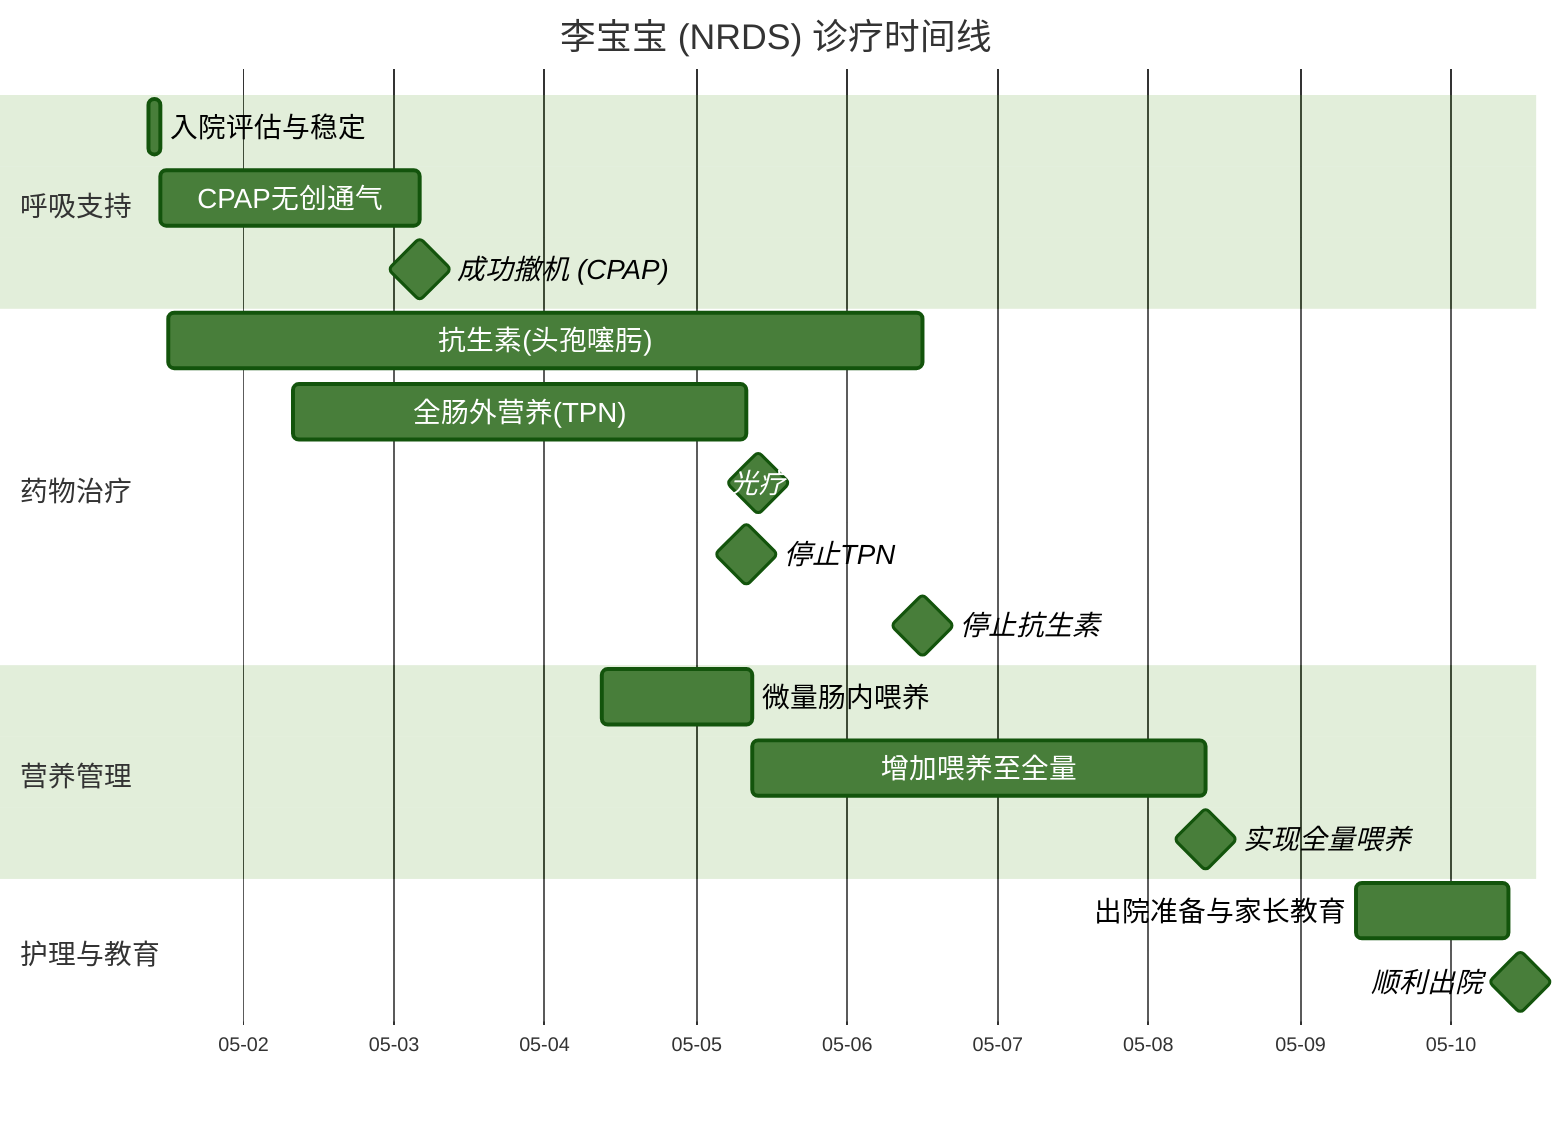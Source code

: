 ---
config:
    theme: forest
    gantt:
        barHeight: 28
        barGap: 8
        rightPadding: 16
        fontSize: 14
        sectionFontSize: 14
---
gantt
    title 李宝宝 (NRDS) 诊疗时间线
    dateFormat  YYYY-MM-DD HH:mm
    axisFormat  %m-%d
    
    section 呼吸支持
    入院评估与稳定     :a1, 2024-05-01 09:00, 2024-05-01 11:00
    CPAP无创通气       :a2, 2024-05-01 11:00, 2024-05-03 04:00
    成功撤机 (CPAP)   :milestone, m1, 2024-05-03 04:00, 0h
    
    section 药物治疗
    抗生素(头孢噻肟)    :b1, 2024-05-01 12:00, 2024-05-06 12:00
    全肠外营养(TPN)    :b2, 2024-05-02 08:00, 2024-05-05 08:00
    光疗              :milestone, b3, 2024-05-05 10:00, 0h
    停止TPN          :milestone, m2, 2024-05-05 08:00, 0h
    停止抗生素        :milestone, m3, 2024-05-06 12:00, 0h
    
    section 营养管理
    微量肠内喂养       :c1, 2024-05-04 09:00, 2024-05-05 09:00
    增加喂养至全量     :c2, 2024-05-05 09:00, 2024-05-08 09:00
    实现全量喂养      :milestone, m4, 2024-05-08 09:00, 0h
    
    section 护理与教育
    出院准备与家长教育 :d1, 2024-05-09 09:00, 2024-05-10 09:00
    顺利出院         :milestone, m5, 2024-05-10 11:00, 0h